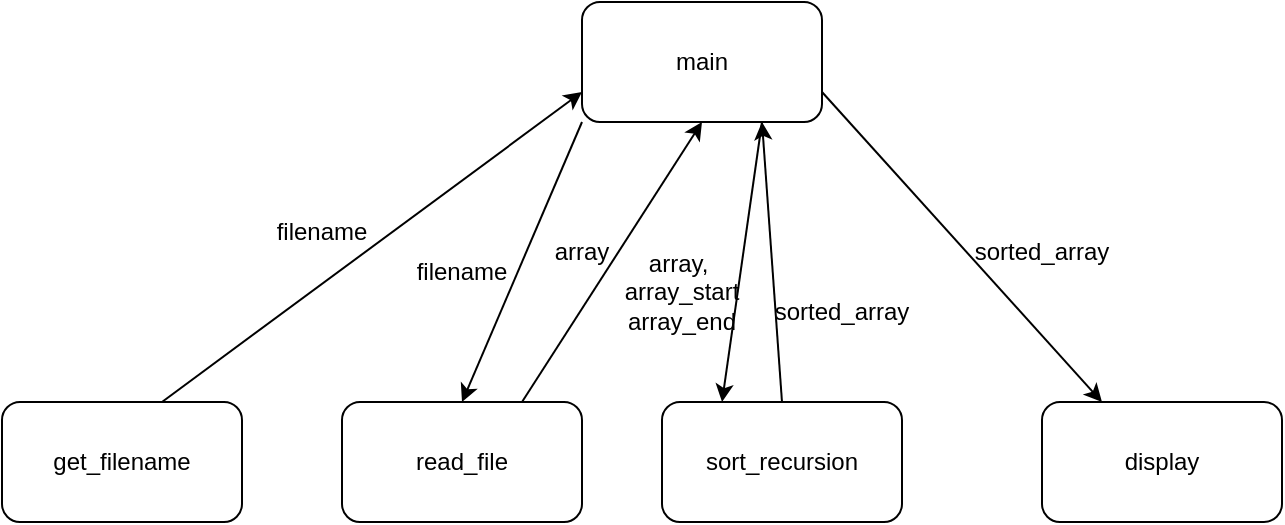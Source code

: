 <mxfile version="20.0.3" type="device"><diagram id="usMv2God_xp1gZ2rjz-p" name="Page-1"><mxGraphModel dx="1038" dy="578" grid="1" gridSize="10" guides="1" tooltips="1" connect="1" arrows="1" fold="1" page="1" pageScale="1" pageWidth="850" pageHeight="1100" math="0" shadow="0"><root><mxCell id="0"/><mxCell id="1" parent="0"/><mxCell id="rG37McUtxq52H8XnCat8-1" value="main" style="rounded=1;whiteSpace=wrap;html=1;" vertex="1" parent="1"><mxGeometry x="320" y="70" width="120" height="60" as="geometry"/></mxCell><mxCell id="rG37McUtxq52H8XnCat8-2" value="read_file" style="rounded=1;whiteSpace=wrap;html=1;" vertex="1" parent="1"><mxGeometry x="200" y="270" width="120" height="60" as="geometry"/></mxCell><mxCell id="rG37McUtxq52H8XnCat8-3" value="" style="endArrow=classic;html=1;rounded=0;exitX=0.75;exitY=0;exitDx=0;exitDy=0;entryX=0.5;entryY=1;entryDx=0;entryDy=0;" edge="1" parent="1" source="rG37McUtxq52H8XnCat8-2" target="rG37McUtxq52H8XnCat8-1"><mxGeometry width="50" height="50" relative="1" as="geometry"><mxPoint x="230" y="250" as="sourcePoint"/><mxPoint x="280" y="200" as="targetPoint"/></mxGeometry></mxCell><mxCell id="rG37McUtxq52H8XnCat8-4" value="array" style="text;html=1;strokeColor=none;fillColor=none;align=center;verticalAlign=middle;whiteSpace=wrap;rounded=0;" vertex="1" parent="1"><mxGeometry x="290" y="180" width="60" height="30" as="geometry"/></mxCell><mxCell id="rG37McUtxq52H8XnCat8-5" value="get_filename" style="rounded=1;whiteSpace=wrap;html=1;" vertex="1" parent="1"><mxGeometry x="30" y="270" width="120" height="60" as="geometry"/></mxCell><mxCell id="rG37McUtxq52H8XnCat8-6" value="" style="endArrow=classic;html=1;rounded=0;entryX=0;entryY=0.75;entryDx=0;entryDy=0;" edge="1" parent="1" target="rG37McUtxq52H8XnCat8-1"><mxGeometry width="50" height="50" relative="1" as="geometry"><mxPoint x="110" y="270" as="sourcePoint"/><mxPoint x="160" y="220" as="targetPoint"/></mxGeometry></mxCell><mxCell id="rG37McUtxq52H8XnCat8-7" value="filename" style="text;html=1;strokeColor=none;fillColor=none;align=center;verticalAlign=middle;whiteSpace=wrap;rounded=0;" vertex="1" parent="1"><mxGeometry x="160" y="170" width="60" height="30" as="geometry"/></mxCell><mxCell id="rG37McUtxq52H8XnCat8-8" value="" style="endArrow=classic;html=1;rounded=0;exitX=0;exitY=1;exitDx=0;exitDy=0;entryX=0.5;entryY=0;entryDx=0;entryDy=0;" edge="1" parent="1" source="rG37McUtxq52H8XnCat8-1" target="rG37McUtxq52H8XnCat8-2"><mxGeometry width="50" height="50" relative="1" as="geometry"><mxPoint x="360" y="190" as="sourcePoint"/><mxPoint x="410" y="140" as="targetPoint"/></mxGeometry></mxCell><mxCell id="rG37McUtxq52H8XnCat8-9" value="filename" style="text;html=1;strokeColor=none;fillColor=none;align=center;verticalAlign=middle;whiteSpace=wrap;rounded=0;" vertex="1" parent="1"><mxGeometry x="230" y="190" width="60" height="30" as="geometry"/></mxCell><mxCell id="rG37McUtxq52H8XnCat8-10" value="sort_recursion" style="rounded=1;whiteSpace=wrap;html=1;" vertex="1" parent="1"><mxGeometry x="360" y="270" width="120" height="60" as="geometry"/></mxCell><mxCell id="rG37McUtxq52H8XnCat8-11" value="" style="endArrow=classic;html=1;rounded=0;exitX=0.75;exitY=1;exitDx=0;exitDy=0;entryX=0.25;entryY=0;entryDx=0;entryDy=0;" edge="1" parent="1" source="rG37McUtxq52H8XnCat8-1" target="rG37McUtxq52H8XnCat8-10"><mxGeometry width="50" height="50" relative="1" as="geometry"><mxPoint x="400" y="320" as="sourcePoint"/><mxPoint x="450" y="270" as="targetPoint"/></mxGeometry></mxCell><mxCell id="rG37McUtxq52H8XnCat8-12" value="array,&amp;nbsp;&lt;br&gt;array_start&lt;br&gt;array_end" style="text;html=1;strokeColor=none;fillColor=none;align=center;verticalAlign=middle;whiteSpace=wrap;rounded=0;" vertex="1" parent="1"><mxGeometry x="340" y="200" width="60" height="30" as="geometry"/></mxCell><mxCell id="rG37McUtxq52H8XnCat8-13" value="" style="endArrow=classic;html=1;rounded=0;exitX=0.5;exitY=0;exitDx=0;exitDy=0;entryX=0.75;entryY=1;entryDx=0;entryDy=0;" edge="1" parent="1" source="rG37McUtxq52H8XnCat8-10" target="rG37McUtxq52H8XnCat8-1"><mxGeometry width="50" height="50" relative="1" as="geometry"><mxPoint x="430" y="270" as="sourcePoint"/><mxPoint x="480" y="220" as="targetPoint"/></mxGeometry></mxCell><mxCell id="rG37McUtxq52H8XnCat8-14" value="sorted_array" style="text;html=1;strokeColor=none;fillColor=none;align=center;verticalAlign=middle;whiteSpace=wrap;rounded=0;" vertex="1" parent="1"><mxGeometry x="420" y="210" width="60" height="30" as="geometry"/></mxCell><mxCell id="rG37McUtxq52H8XnCat8-15" value="display" style="rounded=1;whiteSpace=wrap;html=1;" vertex="1" parent="1"><mxGeometry x="550" y="270" width="120" height="60" as="geometry"/></mxCell><mxCell id="rG37McUtxq52H8XnCat8-16" value="" style="endArrow=classic;html=1;rounded=0;exitX=1;exitY=0.75;exitDx=0;exitDy=0;entryX=0.25;entryY=0;entryDx=0;entryDy=0;" edge="1" parent="1" source="rG37McUtxq52H8XnCat8-1" target="rG37McUtxq52H8XnCat8-15"><mxGeometry width="50" height="50" relative="1" as="geometry"><mxPoint x="400" y="310" as="sourcePoint"/><mxPoint x="450" y="260" as="targetPoint"/></mxGeometry></mxCell><mxCell id="rG37McUtxq52H8XnCat8-17" value="sorted_array" style="text;html=1;strokeColor=none;fillColor=none;align=center;verticalAlign=middle;whiteSpace=wrap;rounded=0;" vertex="1" parent="1"><mxGeometry x="520" y="180" width="60" height="30" as="geometry"/></mxCell></root></mxGraphModel></diagram></mxfile>